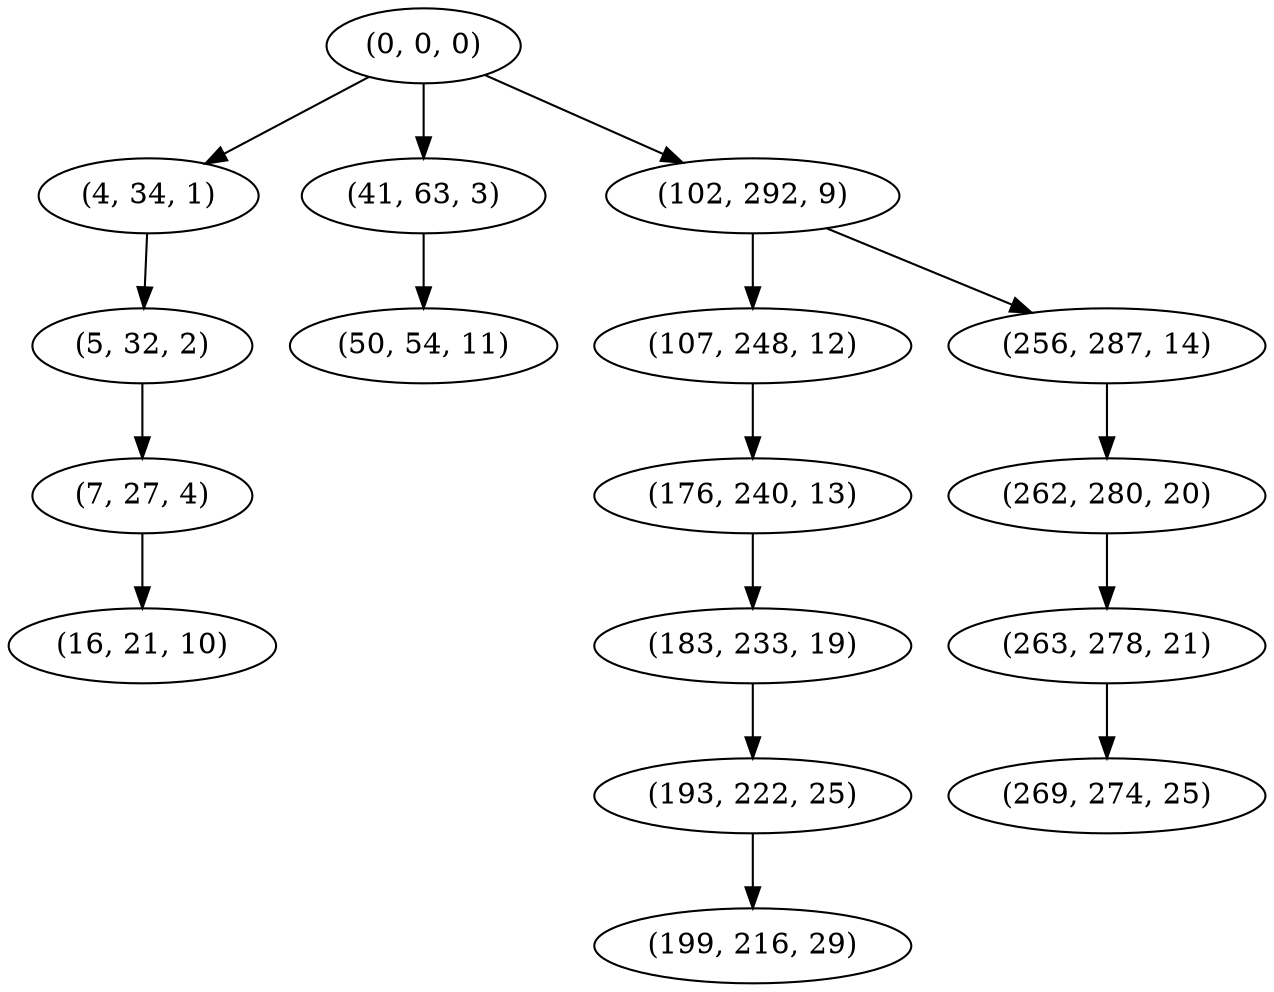 digraph tree {
    "(0, 0, 0)";
    "(4, 34, 1)";
    "(5, 32, 2)";
    "(7, 27, 4)";
    "(16, 21, 10)";
    "(41, 63, 3)";
    "(50, 54, 11)";
    "(102, 292, 9)";
    "(107, 248, 12)";
    "(176, 240, 13)";
    "(183, 233, 19)";
    "(193, 222, 25)";
    "(199, 216, 29)";
    "(256, 287, 14)";
    "(262, 280, 20)";
    "(263, 278, 21)";
    "(269, 274, 25)";
    "(0, 0, 0)" -> "(4, 34, 1)";
    "(0, 0, 0)" -> "(41, 63, 3)";
    "(0, 0, 0)" -> "(102, 292, 9)";
    "(4, 34, 1)" -> "(5, 32, 2)";
    "(5, 32, 2)" -> "(7, 27, 4)";
    "(7, 27, 4)" -> "(16, 21, 10)";
    "(41, 63, 3)" -> "(50, 54, 11)";
    "(102, 292, 9)" -> "(107, 248, 12)";
    "(102, 292, 9)" -> "(256, 287, 14)";
    "(107, 248, 12)" -> "(176, 240, 13)";
    "(176, 240, 13)" -> "(183, 233, 19)";
    "(183, 233, 19)" -> "(193, 222, 25)";
    "(193, 222, 25)" -> "(199, 216, 29)";
    "(256, 287, 14)" -> "(262, 280, 20)";
    "(262, 280, 20)" -> "(263, 278, 21)";
    "(263, 278, 21)" -> "(269, 274, 25)";
}
